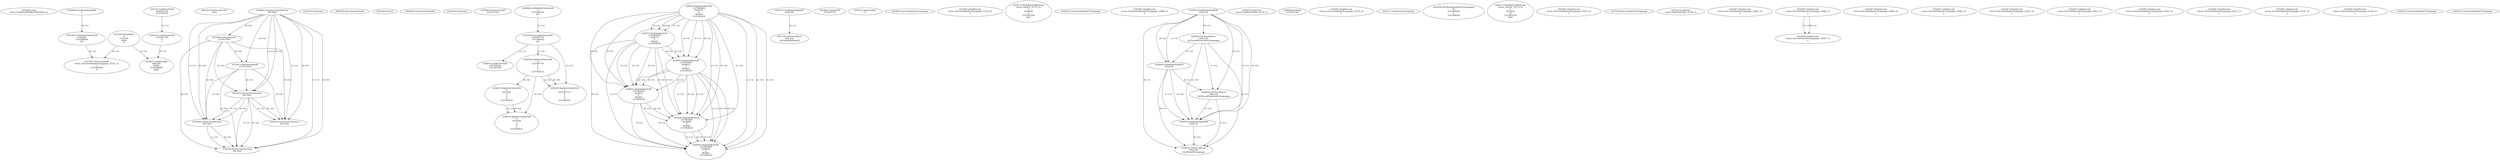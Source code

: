 // Global SCDG with merge call
digraph {
	0 [label="6850628.main
0034150e96a164f5308c1d6477961a7a"]
	1 [label="4254480.GetModuleHandleW
0"]
	2 [label="6844434.SetThreadLocale
1024"]
	3 [label="4243965.InitializeCriticalSection
6917004"]
	4 [label="4243979.GetVersion
"]
	5 [label="4250188.GetSystemInfo
2147417660"]
	3 -> 5 [label="(0-->0)"]
	6 [label="6844540.GetCommandLineW
"]
	7 [label="4214413.GetStartupInfoW
2147417624"]
	3 -> 7 [label="(0-->0)"]
	5 -> 7 [label="(0-->0)"]
	8 [label="6844560.GetACP
"]
	9 [label="6844580.GetCurrentThreadId
"]
	10 [label="4250204.GetVersion
"]
	11 [label="4276690.GetVersionExW
2147417420"]
	12 [label="4243306.GetModuleFileNameW
4194304
2147408904
522"]
	1 -> 12 [label="(0-->1)"]
	13 [label="4248064.GetModuleFileNameW
0
2147408370
261"]
	14 [label="4215383.VirtualAlloc
0
1310704
4096
4"]
	15 [label="4246338.RegOpenKeyExW
2147483649
4246772
0
983065
2147408236"]
	16 [label="4246372.RegOpenKeyExW
2147483650
4246772
0
983065
2147408236"]
	15 -> 16 [label="(2-->2)"]
	15 -> 16 [label="(4-->4)"]
	15 -> 16 [label="(5-->5)"]
	17 [label="4246402.RegOpenKeyExW
2147483649
4246832
0
983065
2147408236"]
	15 -> 17 [label="(1-->1)"]
	15 -> 17 [label="(4-->4)"]
	16 -> 17 [label="(4-->4)"]
	15 -> 17 [label="(5-->5)"]
	16 -> 17 [label="(5-->5)"]
	18 [label="4246432.RegOpenKeyExW
2147483650
4246832
0
983065
2147408236"]
	16 -> 18 [label="(1-->1)"]
	17 -> 18 [label="(2-->2)"]
	15 -> 18 [label="(4-->4)"]
	16 -> 18 [label="(4-->4)"]
	17 -> 18 [label="(4-->4)"]
	15 -> 18 [label="(5-->5)"]
	16 -> 18 [label="(5-->5)"]
	17 -> 18 [label="(5-->5)"]
	19 [label="4246462.RegOpenKeyExW
2147483649
4246884
0
983065
2147408236"]
	15 -> 19 [label="(1-->1)"]
	17 -> 19 [label="(1-->1)"]
	15 -> 19 [label="(4-->4)"]
	16 -> 19 [label="(4-->4)"]
	17 -> 19 [label="(4-->4)"]
	18 -> 19 [label="(4-->4)"]
	15 -> 19 [label="(5-->5)"]
	16 -> 19 [label="(5-->5)"]
	17 -> 19 [label="(5-->5)"]
	18 -> 19 [label="(5-->5)"]
	20 [label="4245741.GetModuleHandleW
4246160"]
	21 [label="4245758.GetProcAddress
9441320
GetLongPathNameW"]
	20 -> 21 [label="(0-->1)"]
	22 [label="4245785.GetLongPathNameW
2147407710
2147406542
261"]
	13 -> 22 [label="(3-->3)"]
	23 [label="4245683.CharNextW
2147407716"]
	24 [label="4246014.FindFirstFileW
2147406542
2147407064"]
	22 -> 24 [label="(2-->1)"]
	25 [label="4246556.RegQueryValueExW
0
2147407710
0
0
0
2147408232"]
	22 -> 25 [label="(1-->2)"]
	26 [label="4246635.RegQueryValueExW
0
4247000
0
0
0
2147408232"]
	25 -> 26 [label="(6-->6)"]
	27 [label="4246676.RegQueryValueExW
0
4247000
0
0
0
2147408232"]
	26 -> 27 [label="(2-->2)"]
	25 -> 27 [label="(6-->6)"]
	26 -> 27 [label="(6-->6)"]
	28 [label="4246722.RegCloseKey
0"]
	29 [label="4247883.GetUserDefaultUILanguage
"]
	30 [label="4245418.EnterCriticalSection
6917004"]
	3 -> 30 [label="(1-->1)"]
	3 -> 30 [label="(0-->0)"]
	5 -> 30 [label="(0-->0)"]
	7 -> 30 [label="(0-->0)"]
	31 [label="4245469.LeaveCriticalSection
6917004"]
	3 -> 31 [label="(1-->1)"]
	30 -> 31 [label="(1-->1)"]
	3 -> 31 [label="(0-->0)"]
	5 -> 31 [label="(0-->0)"]
	7 -> 31 [label="(0-->0)"]
	30 -> 31 [label="(0-->0)"]
	32 [label="4245487.IsValidLocale
retval_GetUserDefaultUILanguage_33724_32
2"]
	33 [label="4250171.MultiByteToWideChar
retval_GetACP_32774_32
0
4243668
11
2147403704
2047"]
	34 [label="4246599.RegQueryValueExW
0
2147407710
0
0
0
2147408232"]
	22 -> 34 [label="(1-->2)"]
	25 -> 34 [label="(2-->2)"]
	25 -> 34 [label="(6-->6)"]
	35 [label="4245454.LeaveCriticalSection
6917004"]
	3 -> 35 [label="(1-->1)"]
	30 -> 35 [label="(1-->1)"]
	3 -> 35 [label="(0-->0)"]
	5 -> 35 [label="(0-->0)"]
	7 -> 35 [label="(0-->0)"]
	30 -> 35 [label="(0-->0)"]
	36 [label="4247923.GetSystemDefaultUILanguage
"]
	37 [label="4245487.IsValidLocale
retval_GetSystemDefaultUILanguage_33089_32
2"]
	38 [label="4244018.GetModuleHandleW
4244120"]
	39 [label="4244024.GetProcAddress
9441320
GetThreadPreferredUILanguages"]
	38 -> 39 [label="(0-->1)"]
	40 [label="4244044.GetModuleHandleW
4244120"]
	38 -> 40 [label="(1-->1)"]
	38 -> 40 [label="(0-->0)"]
	39 -> 40 [label="(1-->0)"]
	41 [label="4244050.GetProcAddress
9441320
SetThreadPreferredUILanguages"]
	38 -> 41 [label="(0-->1)"]
	39 -> 41 [label="(1-->1)"]
	40 -> 41 [label="(0-->1)"]
	42 [label="4244070.GetModuleHandleW
4244120"]
	38 -> 42 [label="(1-->1)"]
	40 -> 42 [label="(1-->1)"]
	38 -> 42 [label="(0-->0)"]
	39 -> 42 [label="(1-->0)"]
	40 -> 42 [label="(0-->0)"]
	41 -> 42 [label="(1-->0)"]
	43 [label="4244076.GetProcAddress
9441320
GetThreadUILanguage"]
	38 -> 43 [label="(0-->1)"]
	39 -> 43 [label="(1-->1)"]
	40 -> 43 [label="(0-->1)"]
	41 -> 43 [label="(1-->1)"]
	42 -> 43 [label="(0-->1)"]
	44 [label="4246032.FindClose
retval_FindFirstFileW_33214_32"]
	45 [label="4246044.lstrlenW
2147407108"]
	46 [label="4245487.IsValidLocale
retval_GetUserDefaultUILanguage_33776_32
2"]
	47 [label="4245121.GetThreadUILanguage
"]
	48 [label="4245059.GetThreadPreferredUILanguages
56
2147408200
0
2147408240"]
	49 [label="4245580.EnterCriticalSection
6917004"]
	3 -> 49 [label="(1-->1)"]
	30 -> 49 [label="(1-->1)"]
	31 -> 49 [label="(1-->1)"]
	3 -> 49 [label="(0-->0)"]
	5 -> 49 [label="(0-->0)"]
	7 -> 49 [label="(0-->0)"]
	30 -> 49 [label="(0-->0)"]
	31 -> 49 [label="(0-->0)"]
	50 [label="4250171.MultiByteToWideChar
retval_GetACP_32774_32
0
4243616
14
2147403704
2047"]
	51 [label="4245487.IsValidLocale
retval_GetUserDefaultUILanguage_33014_32
2"]
	52 [label="4247558.GetUserDefaultUILanguage
"]
	53 [label="4247567.GetLocaleInfoW
retval_GetUserDefaultUILanguage_33155_32
3
2147408268
4"]
	12 -> 53 [label="(0-->2)"]
	14 -> 53 [label="(4-->4)"]
	54 [label="4247247.FindFirstFileW
3224341740
2147407640"]
	55 [label="4247263.FindClose
retval_FindFirstFileW_33336_32"]
	56 [label="4248145.LoadLibraryExW
3224341740
0
2"]
	54 -> 56 [label="(1-->1)"]
	57 [label="4250073.LoadStringW
9441340
65485
2147409468
4096"]
	56 -> 57 [label="(0-->1)"]
	14 -> 57 [label="(3-->4)"]
	58 [label="4246492.RegOpenKeyExW
2147483649
4246936
0
983065
2147408236"]
	15 -> 58 [label="(1-->1)"]
	17 -> 58 [label="(1-->1)"]
	19 -> 58 [label="(1-->1)"]
	15 -> 58 [label="(4-->4)"]
	16 -> 58 [label="(4-->4)"]
	17 -> 58 [label="(4-->4)"]
	18 -> 58 [label="(4-->4)"]
	19 -> 58 [label="(4-->4)"]
	15 -> 58 [label="(5-->5)"]
	16 -> 58 [label="(5-->5)"]
	17 -> 58 [label="(5-->5)"]
	18 -> 58 [label="(5-->5)"]
	19 -> 58 [label="(5-->5)"]
	59 [label="4245487.IsValidLocale
retval_GetUserDefaultUILanguage_32903_32
2"]
	60 [label="4245487.IsValidLocale
retval_GetUserDefaultUILanguage_32901_32
2"]
	61 [label="4245487.IsValidLocale
retval_GetUserDefaultUILanguage_33049_32
2"]
	62 [label="4245487.IsValidLocale
retval_GetUserDefaultUILanguage_33285_32
2"]
	63 [label="4245487.IsValidLocale
retval_GetUserDefaultUILanguage_33267_32
2"]
	64 [label="4245487.IsValidLocale
retval_GetUserDefaultUILanguage_33012_32
2"]
	65 [label="4245487.IsValidLocale
retval_GetSystemDefaultUILanguage_33303_32
2"]
	66 [label="4245487.IsValidLocale
retval_GetUserDefaultUILanguage_33011_32
2"]
	67 [label="4245487.IsValidLocale
retval_GetUserDefaultUILanguage_33197_32
2"]
	68 [label="4245487.IsValidLocale
retval_GetUserDefaultUILanguage_33326_32
2"]
	69 [label="4244766.IsValidLocale
retval_GetUserDefaultUILanguage_32901_32
2"]
	60 -> 69 [label="(1-->1)"]
	60 -> 69 [label="(2-->2)"]
	70 [label="4245525.GetSystemDefaultUILanguage
"]
	71 [label="4245552.GetSystemDefaultUILanguage
"]
}
